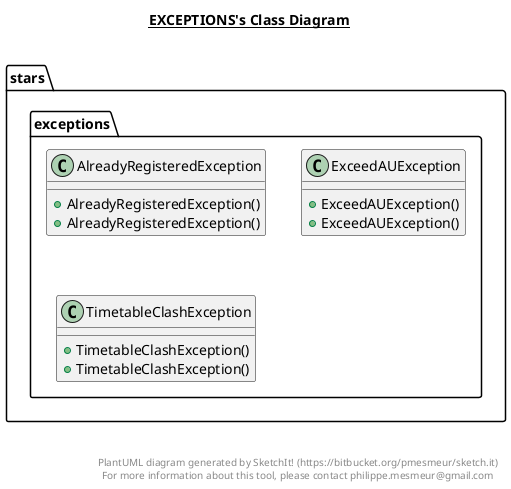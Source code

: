 @startuml

title __EXCEPTIONS's Class Diagram__\n

  namespace stars.exceptions {
    class stars.exceptions.AlreadyRegisteredException {
        + AlreadyRegisteredException()
        + AlreadyRegisteredException()
    }
  }
  

  namespace stars.exceptions {
    class stars.exceptions.ExceedAUException {
        + ExceedAUException()
        + ExceedAUException()
    }
  }
  

  namespace stars.exceptions {
    class stars.exceptions.TimetableClashException {
        + TimetableClashException()
        + TimetableClashException()
    }
  }
  



right footer


PlantUML diagram generated by SketchIt! (https://bitbucket.org/pmesmeur/sketch.it)
For more information about this tool, please contact philippe.mesmeur@gmail.com
endfooter

@enduml
